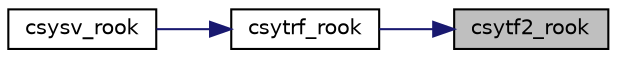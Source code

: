digraph "csytf2_rook"
{
 // LATEX_PDF_SIZE
  edge [fontname="Helvetica",fontsize="10",labelfontname="Helvetica",labelfontsize="10"];
  node [fontname="Helvetica",fontsize="10",shape=record];
  rankdir="RL";
  Node1 [label="csytf2_rook",height=0.2,width=0.4,color="black", fillcolor="grey75", style="filled", fontcolor="black",tooltip="CSYTF2_ROOK computes the factorization of a complex symmetric indefinite matrix using the bounded Bun..."];
  Node1 -> Node2 [dir="back",color="midnightblue",fontsize="10",style="solid",fontname="Helvetica"];
  Node2 [label="csytrf_rook",height=0.2,width=0.4,color="black", fillcolor="white", style="filled",URL="$csytrf__rook_8f.html#aaa37e0850860440f4893fef9d5f815d5",tooltip="CSYTRF_ROOK"];
  Node2 -> Node3 [dir="back",color="midnightblue",fontsize="10",style="solid",fontname="Helvetica"];
  Node3 [label="csysv_rook",height=0.2,width=0.4,color="black", fillcolor="white", style="filled",URL="$csysv__rook_8f.html#aadb410c9b1f28931fe04501234603985",tooltip="CSYSV_ROOK computes the solution to system of linear equations A * X = B for SY matrices"];
}
